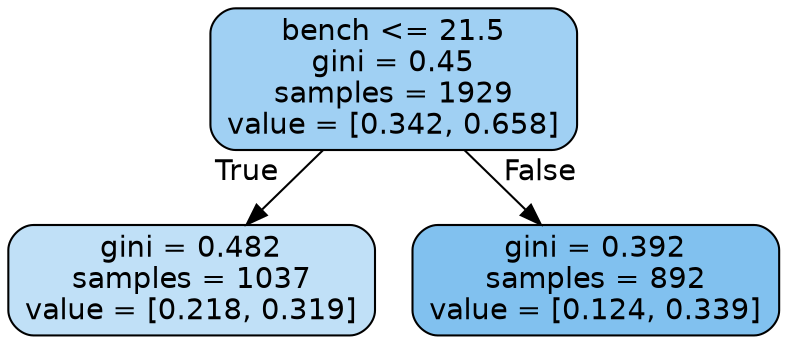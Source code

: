 digraph Tree {
node [shape=box, style="filled, rounded", color="black", fontname="helvetica"] ;
edge [fontname="helvetica"] ;
0 [label="bench <= 21.5\ngini = 0.45\nsamples = 1929\nvalue = [0.342, 0.658]", fillcolor="#a0d0f3"] ;
1 [label="gini = 0.482\nsamples = 1037\nvalue = [0.218, 0.319]", fillcolor="#c0e0f7"] ;
0 -> 1 [labeldistance=2.5, labelangle=45, headlabel="True"] ;
2 [label="gini = 0.392\nsamples = 892\nvalue = [0.124, 0.339]", fillcolor="#81c1ef"] ;
0 -> 2 [labeldistance=2.5, labelangle=-45, headlabel="False"] ;
}